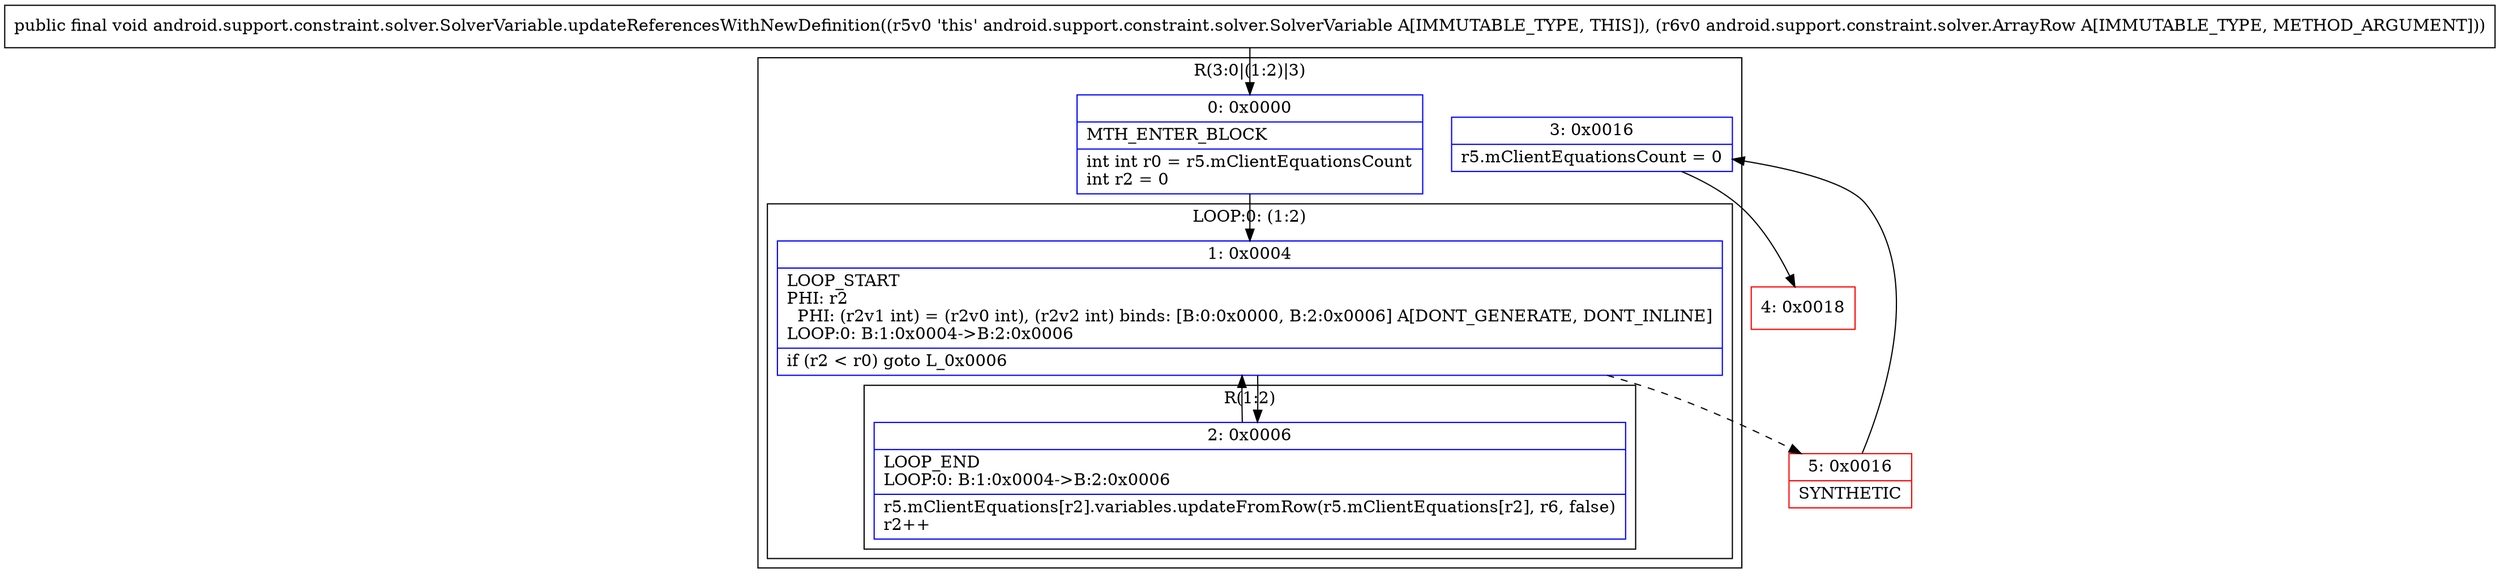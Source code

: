 digraph "CFG forandroid.support.constraint.solver.SolverVariable.updateReferencesWithNewDefinition(Landroid\/support\/constraint\/solver\/ArrayRow;)V" {
subgraph cluster_Region_1377538920 {
label = "R(3:0|(1:2)|3)";
node [shape=record,color=blue];
Node_0 [shape=record,label="{0\:\ 0x0000|MTH_ENTER_BLOCK\l|int int r0 = r5.mClientEquationsCount\lint r2 = 0\l}"];
subgraph cluster_LoopRegion_430448320 {
label = "LOOP:0: (1:2)";
node [shape=record,color=blue];
Node_1 [shape=record,label="{1\:\ 0x0004|LOOP_START\lPHI: r2 \l  PHI: (r2v1 int) = (r2v0 int), (r2v2 int) binds: [B:0:0x0000, B:2:0x0006] A[DONT_GENERATE, DONT_INLINE]\lLOOP:0: B:1:0x0004\-\>B:2:0x0006\l|if (r2 \< r0) goto L_0x0006\l}"];
subgraph cluster_Region_2114818572 {
label = "R(1:2)";
node [shape=record,color=blue];
Node_2 [shape=record,label="{2\:\ 0x0006|LOOP_END\lLOOP:0: B:1:0x0004\-\>B:2:0x0006\l|r5.mClientEquations[r2].variables.updateFromRow(r5.mClientEquations[r2], r6, false)\lr2++\l}"];
}
}
Node_3 [shape=record,label="{3\:\ 0x0016|r5.mClientEquationsCount = 0\l}"];
}
Node_4 [shape=record,color=red,label="{4\:\ 0x0018}"];
Node_5 [shape=record,color=red,label="{5\:\ 0x0016|SYNTHETIC\l}"];
MethodNode[shape=record,label="{public final void android.support.constraint.solver.SolverVariable.updateReferencesWithNewDefinition((r5v0 'this' android.support.constraint.solver.SolverVariable A[IMMUTABLE_TYPE, THIS]), (r6v0 android.support.constraint.solver.ArrayRow A[IMMUTABLE_TYPE, METHOD_ARGUMENT])) }"];
MethodNode -> Node_0;
Node_0 -> Node_1;
Node_1 -> Node_2;
Node_1 -> Node_5[style=dashed];
Node_2 -> Node_1;
Node_3 -> Node_4;
Node_5 -> Node_3;
}

